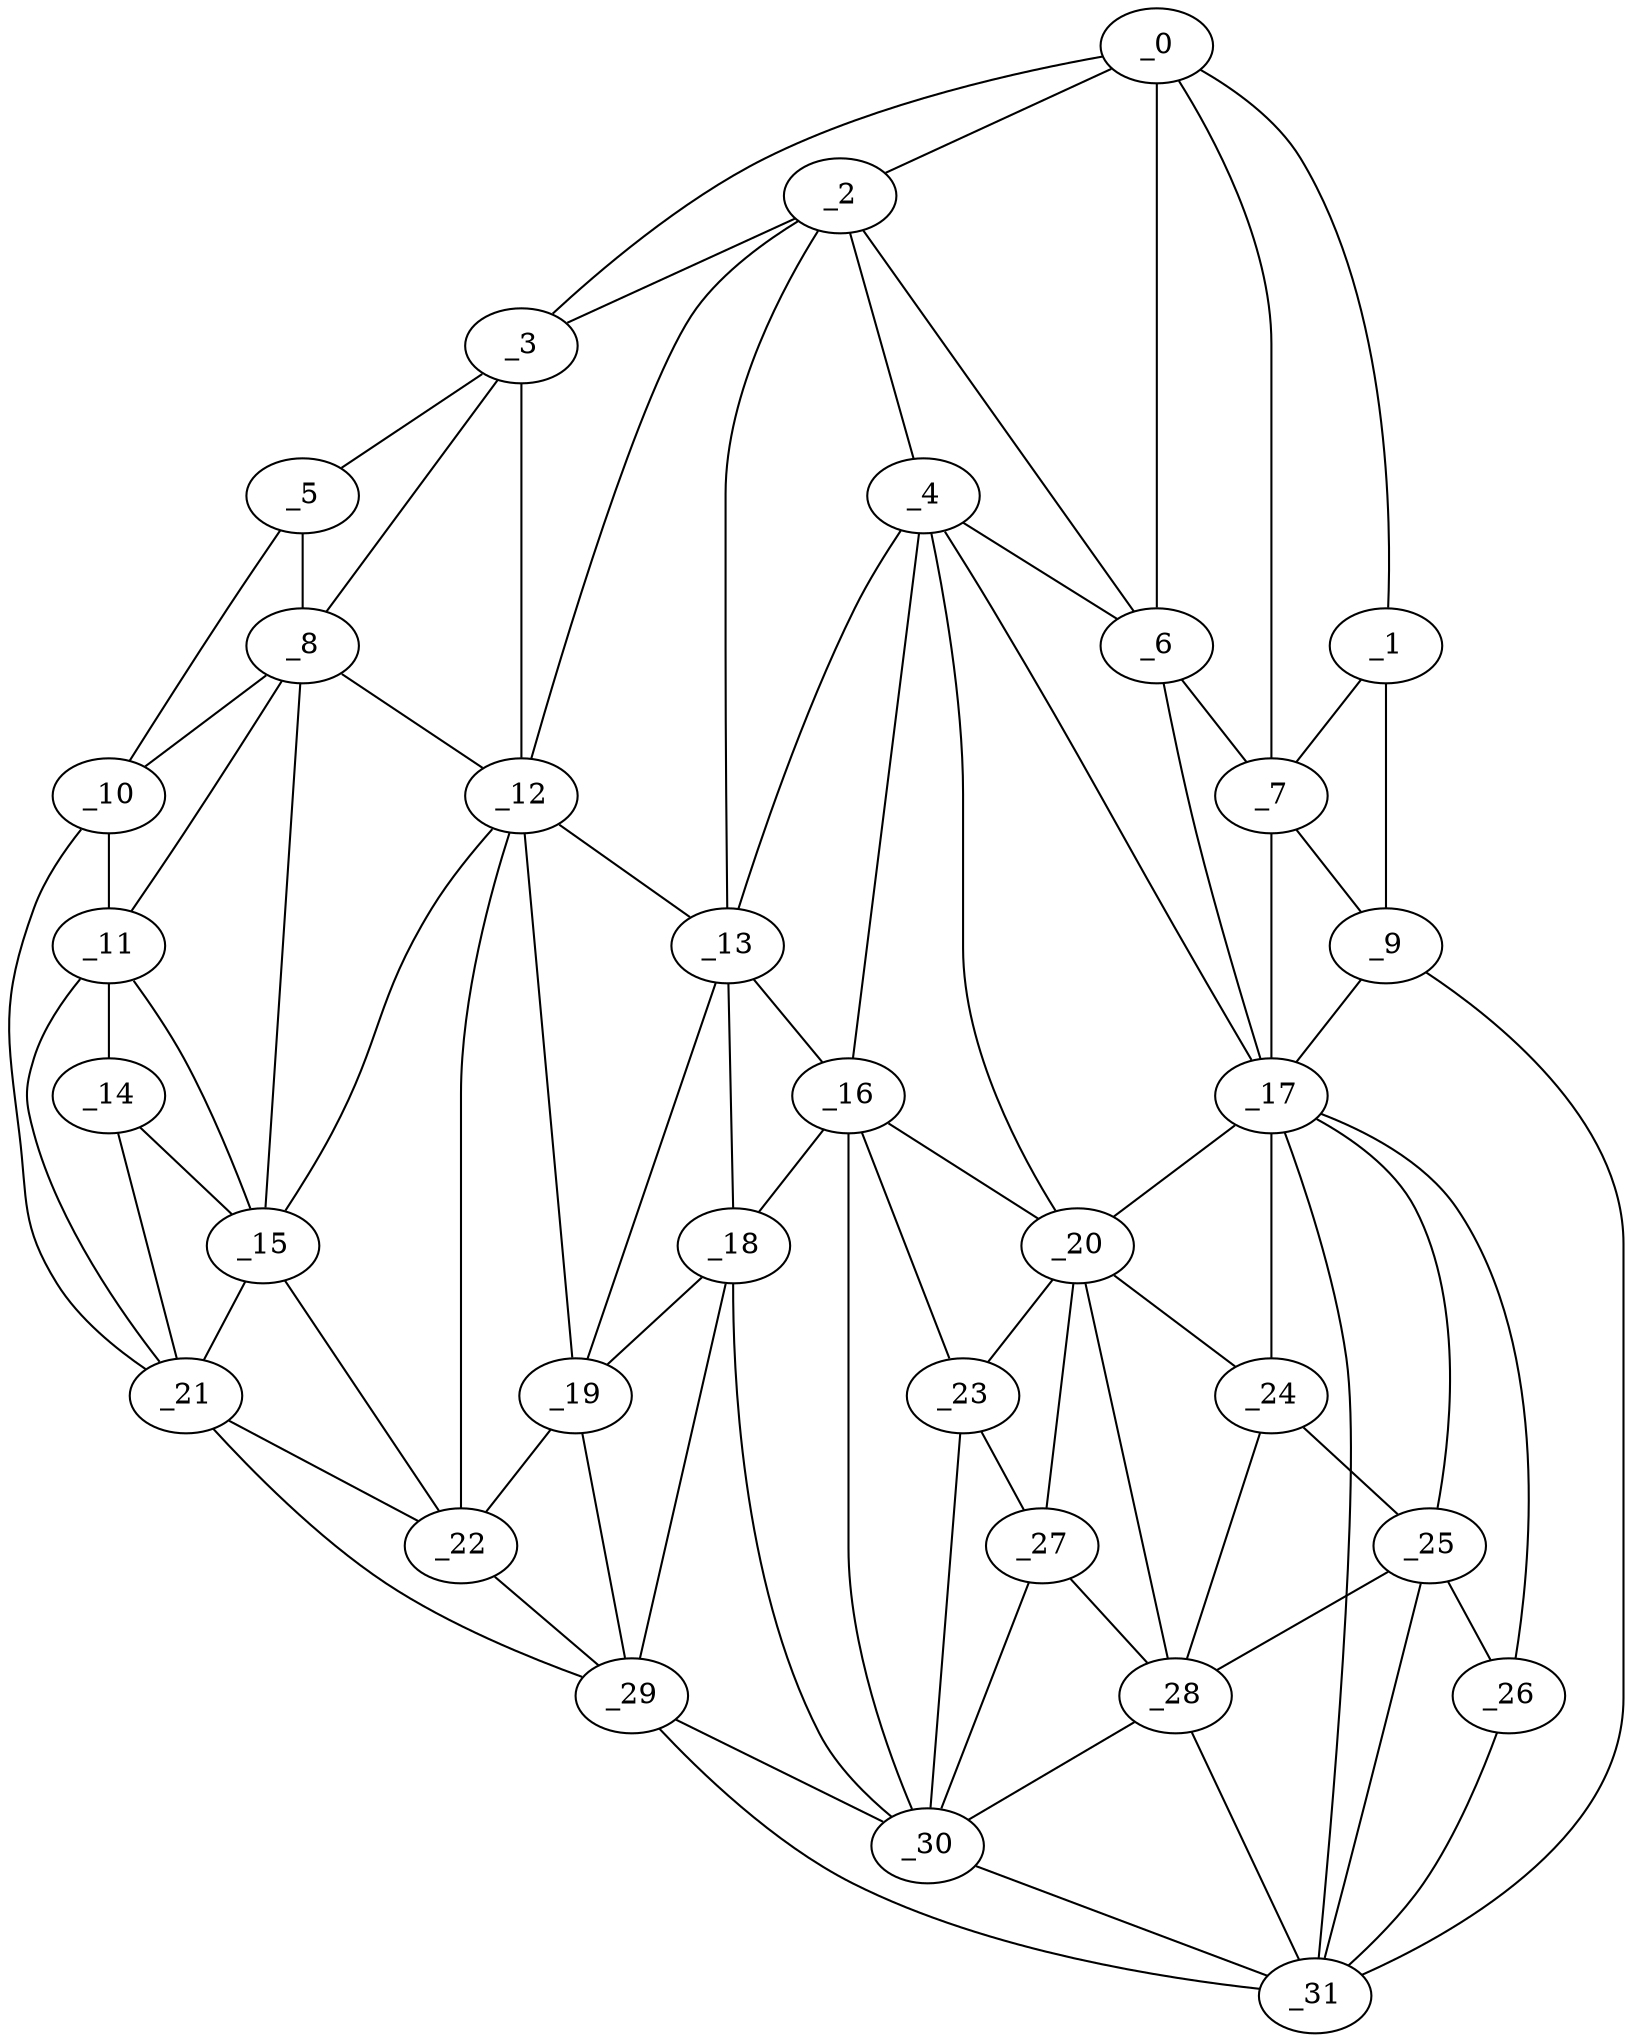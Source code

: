graph "obj62__175.gxl" {
	_0	 [x=38,
		y=100];
	_1	 [x=38,
		y=118];
	_0 -- _1	 [valence=1];
	_2	 [x=43,
		y=91];
	_0 -- _2	 [valence=2];
	_3	 [x=46,
		y=6];
	_0 -- _3	 [valence=1];
	_6	 [x=51,
		y=97];
	_0 -- _6	 [valence=1];
	_7	 [x=57,
		y=106];
	_0 -- _7	 [valence=1];
	_1 -- _7	 [valence=2];
	_9	 [x=58,
		y=123];
	_1 -- _9	 [valence=1];
	_2 -- _3	 [valence=1];
	_4	 [x=49,
		y=89];
	_2 -- _4	 [valence=1];
	_2 -- _6	 [valence=2];
	_12	 [x=73,
		y=38];
	_2 -- _12	 [valence=2];
	_13	 [x=74,
		y=44];
	_2 -- _13	 [valence=2];
	_5	 [x=50,
		y=3];
	_3 -- _5	 [valence=1];
	_8	 [x=58,
		y=13];
	_3 -- _8	 [valence=2];
	_3 -- _12	 [valence=1];
	_4 -- _6	 [valence=2];
	_4 -- _13	 [valence=1];
	_16	 [x=75,
		y=56];
	_4 -- _16	 [valence=1];
	_17	 [x=76,
		y=101];
	_4 -- _17	 [valence=1];
	_20	 [x=81,
		y=76];
	_4 -- _20	 [valence=2];
	_5 -- _8	 [valence=2];
	_10	 [x=62,
		y=6];
	_5 -- _10	 [valence=1];
	_6 -- _7	 [valence=2];
	_6 -- _17	 [valence=2];
	_7 -- _9	 [valence=2];
	_7 -- _17	 [valence=2];
	_8 -- _10	 [valence=2];
	_11	 [x=64,
		y=13];
	_8 -- _11	 [valence=1];
	_8 -- _12	 [valence=1];
	_15	 [x=75,
		y=30];
	_8 -- _15	 [valence=2];
	_9 -- _17	 [valence=2];
	_31	 [x=93,
		y=119];
	_9 -- _31	 [valence=1];
	_10 -- _11	 [valence=2];
	_21	 [x=85,
		y=15];
	_10 -- _21	 [valence=1];
	_14	 [x=75,
		y=20];
	_11 -- _14	 [valence=1];
	_11 -- _15	 [valence=1];
	_11 -- _21	 [valence=2];
	_12 -- _13	 [valence=1];
	_12 -- _15	 [valence=2];
	_19	 [x=81,
		y=43];
	_12 -- _19	 [valence=2];
	_22	 [x=86,
		y=35];
	_12 -- _22	 [valence=2];
	_13 -- _16	 [valence=2];
	_18	 [x=78,
		y=47];
	_13 -- _18	 [valence=1];
	_13 -- _19	 [valence=1];
	_14 -- _15	 [valence=2];
	_14 -- _21	 [valence=2];
	_15 -- _21	 [valence=1];
	_15 -- _22	 [valence=2];
	_16 -- _18	 [valence=2];
	_16 -- _20	 [valence=2];
	_23	 [x=86,
		y=64];
	_16 -- _23	 [valence=2];
	_30	 [x=92,
		y=57];
	_16 -- _30	 [valence=1];
	_17 -- _20	 [valence=2];
	_24	 [x=87,
		y=84];
	_17 -- _24	 [valence=2];
	_25	 [x=87,
		y=93];
	_17 -- _25	 [valence=2];
	_26	 [x=87,
		y=103];
	_17 -- _26	 [valence=1];
	_17 -- _31	 [valence=1];
	_18 -- _19	 [valence=2];
	_29	 [x=92,
		y=46];
	_18 -- _29	 [valence=2];
	_18 -- _30	 [valence=2];
	_19 -- _22	 [valence=2];
	_19 -- _29	 [valence=2];
	_20 -- _23	 [valence=1];
	_20 -- _24	 [valence=1];
	_27	 [x=90,
		y=68];
	_20 -- _27	 [valence=1];
	_28	 [x=90,
		y=77];
	_20 -- _28	 [valence=2];
	_21 -- _22	 [valence=1];
	_21 -- _29	 [valence=1];
	_22 -- _29	 [valence=2];
	_23 -- _27	 [valence=2];
	_23 -- _30	 [valence=1];
	_24 -- _25	 [valence=1];
	_24 -- _28	 [valence=2];
	_25 -- _26	 [valence=2];
	_25 -- _28	 [valence=2];
	_25 -- _31	 [valence=2];
	_26 -- _31	 [valence=2];
	_27 -- _28	 [valence=1];
	_27 -- _30	 [valence=2];
	_28 -- _30	 [valence=2];
	_28 -- _31	 [valence=1];
	_29 -- _30	 [valence=1];
	_29 -- _31	 [valence=1];
	_30 -- _31	 [valence=2];
}
